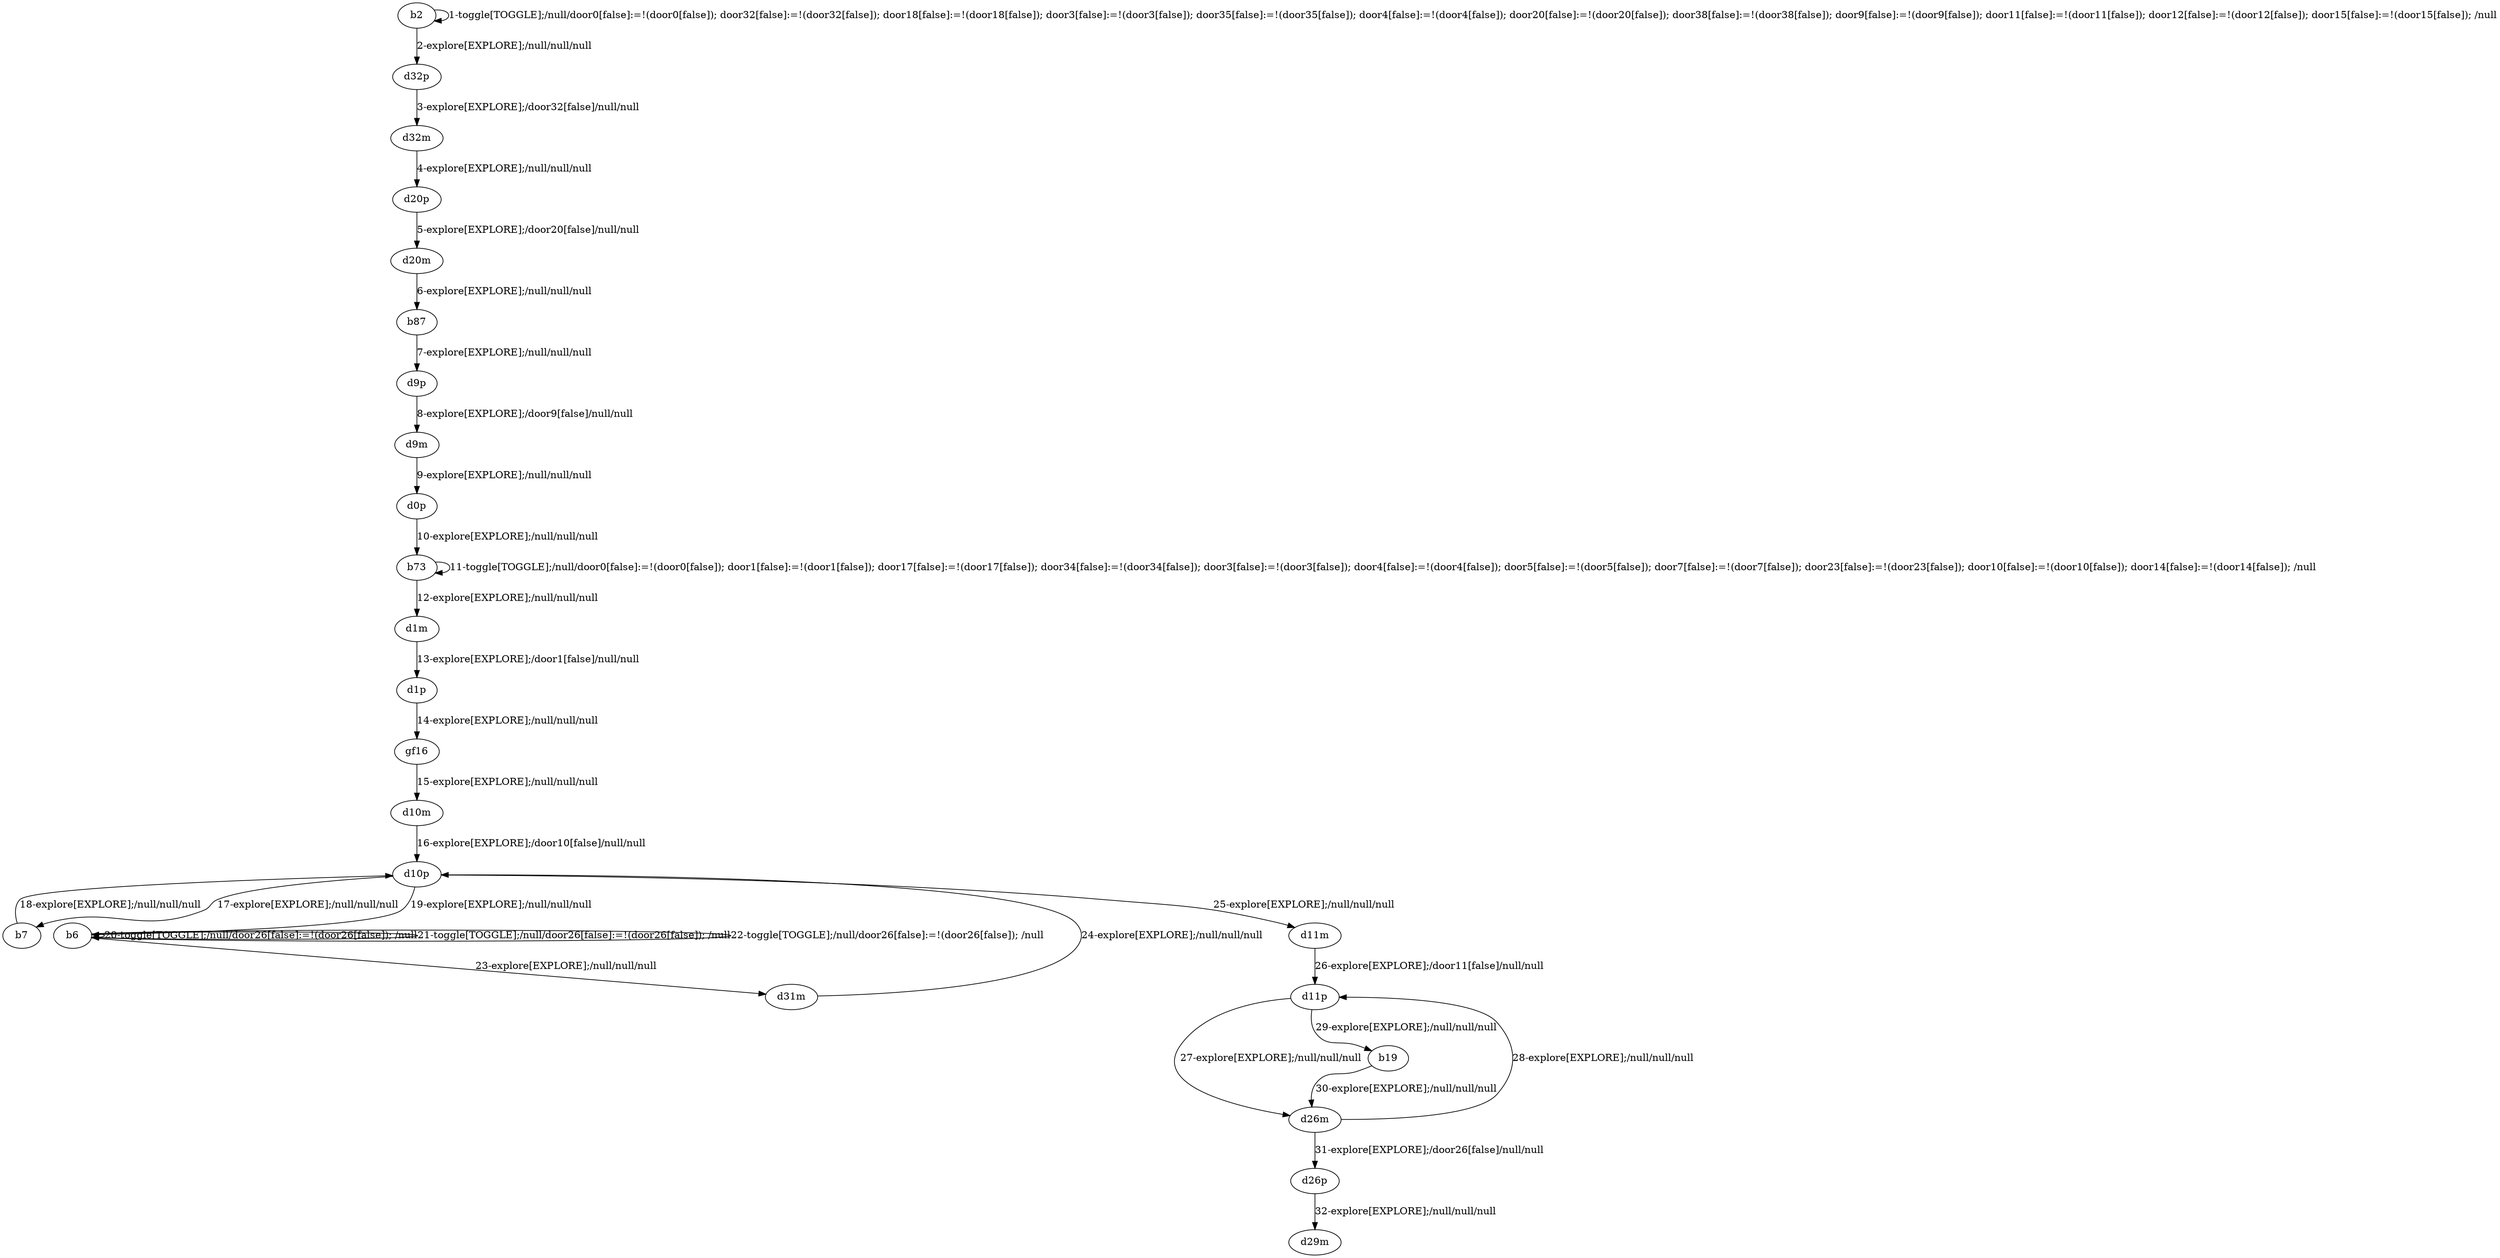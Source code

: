 # Total number of goals covered by this test: 2
# b7 --> d10p
# d10p --> b7

digraph g {
"b2" -> "b2" [label = "1-toggle[TOGGLE];/null/door0[false]:=!(door0[false]); door32[false]:=!(door32[false]); door18[false]:=!(door18[false]); door3[false]:=!(door3[false]); door35[false]:=!(door35[false]); door4[false]:=!(door4[false]); door20[false]:=!(door20[false]); door38[false]:=!(door38[false]); door9[false]:=!(door9[false]); door11[false]:=!(door11[false]); door12[false]:=!(door12[false]); door15[false]:=!(door15[false]); /null"];
"b2" -> "d32p" [label = "2-explore[EXPLORE];/null/null/null"];
"d32p" -> "d32m" [label = "3-explore[EXPLORE];/door32[false]/null/null"];
"d32m" -> "d20p" [label = "4-explore[EXPLORE];/null/null/null"];
"d20p" -> "d20m" [label = "5-explore[EXPLORE];/door20[false]/null/null"];
"d20m" -> "b87" [label = "6-explore[EXPLORE];/null/null/null"];
"b87" -> "d9p" [label = "7-explore[EXPLORE];/null/null/null"];
"d9p" -> "d9m" [label = "8-explore[EXPLORE];/door9[false]/null/null"];
"d9m" -> "d0p" [label = "9-explore[EXPLORE];/null/null/null"];
"d0p" -> "b73" [label = "10-explore[EXPLORE];/null/null/null"];
"b73" -> "b73" [label = "11-toggle[TOGGLE];/null/door0[false]:=!(door0[false]); door1[false]:=!(door1[false]); door17[false]:=!(door17[false]); door34[false]:=!(door34[false]); door3[false]:=!(door3[false]); door4[false]:=!(door4[false]); door5[false]:=!(door5[false]); door7[false]:=!(door7[false]); door23[false]:=!(door23[false]); door10[false]:=!(door10[false]); door14[false]:=!(door14[false]); /null"];
"b73" -> "d1m" [label = "12-explore[EXPLORE];/null/null/null"];
"d1m" -> "d1p" [label = "13-explore[EXPLORE];/door1[false]/null/null"];
"d1p" -> "gf16" [label = "14-explore[EXPLORE];/null/null/null"];
"gf16" -> "d10m" [label = "15-explore[EXPLORE];/null/null/null"];
"d10m" -> "d10p" [label = "16-explore[EXPLORE];/door10[false]/null/null"];
"d10p" -> "b7" [label = "17-explore[EXPLORE];/null/null/null"];
"b7" -> "d10p" [label = "18-explore[EXPLORE];/null/null/null"];
"d10p" -> "b6" [label = "19-explore[EXPLORE];/null/null/null"];
"b6" -> "b6" [label = "20-toggle[TOGGLE];/null/door26[false]:=!(door26[false]); /null"];
"b6" -> "b6" [label = "21-toggle[TOGGLE];/null/door26[false]:=!(door26[false]); /null"];
"b6" -> "b6" [label = "22-toggle[TOGGLE];/null/door26[false]:=!(door26[false]); /null"];
"b6" -> "d31m" [label = "23-explore[EXPLORE];/null/null/null"];
"d31m" -> "d10p" [label = "24-explore[EXPLORE];/null/null/null"];
"d10p" -> "d11m" [label = "25-explore[EXPLORE];/null/null/null"];
"d11m" -> "d11p" [label = "26-explore[EXPLORE];/door11[false]/null/null"];
"d11p" -> "d26m" [label = "27-explore[EXPLORE];/null/null/null"];
"d26m" -> "d11p" [label = "28-explore[EXPLORE];/null/null/null"];
"d11p" -> "b19" [label = "29-explore[EXPLORE];/null/null/null"];
"b19" -> "d26m" [label = "30-explore[EXPLORE];/null/null/null"];
"d26m" -> "d26p" [label = "31-explore[EXPLORE];/door26[false]/null/null"];
"d26p" -> "d29m" [label = "32-explore[EXPLORE];/null/null/null"];
}